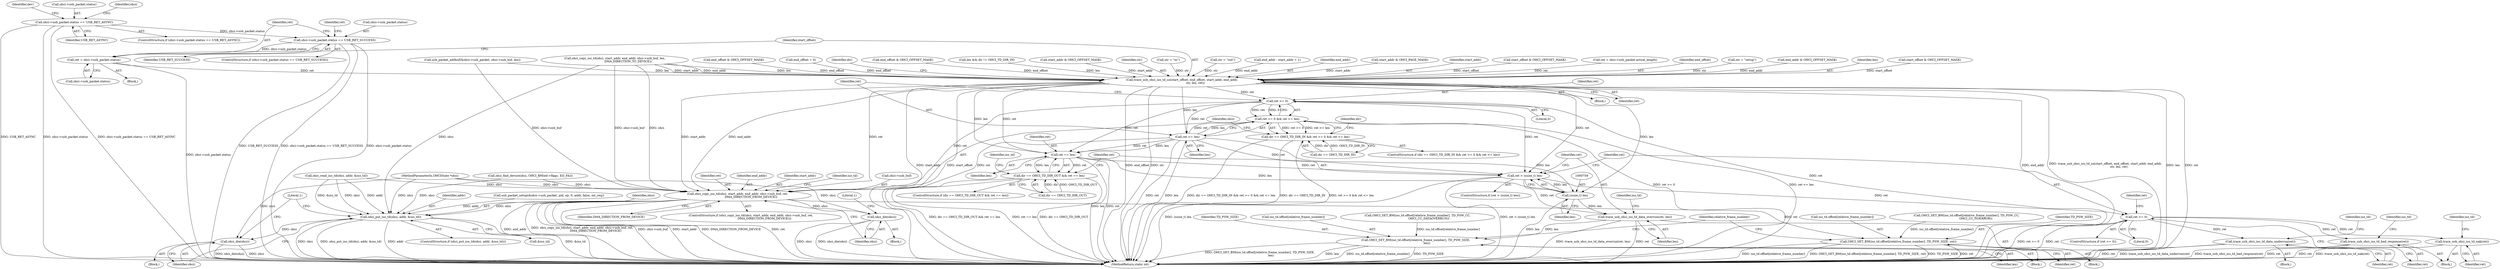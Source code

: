 digraph "0_qemu_26f670a244982335cc08943fb1ec099a2c81e42d@pointer" {
"1000668" [label="(Call,ret = ohci->usb_packet.status)"];
"1000651" [label="(Call,ohci->usb_packet.status == USB_RET_SUCCESS)"];
"1000637" [label="(Call,ohci->usb_packet.status == USB_RET_ASYNC)"];
"1000675" [label="(Call,trace_usb_ohci_iso_td_so(start_offset, end_offset, start_addr, end_addr,\n                             str, len, ret))"];
"1000689" [label="(Call,ret >= 0)"];
"1000688" [label="(Call,ret >= 0 && ret <= len)"];
"1000684" [label="(Call,dir == OHCI_TD_DIR_IN && ret >= 0 && ret <= len)"];
"1000692" [label="(Call,ret <= len)"];
"1000697" [label="(Call,ohci_copy_iso_td(ohci, start_addr, end_addr, ohci->usb_buf, ret,\n                             DMA_DIRECTION_FROM_DEVICE))"];
"1000707" [label="(Call,ohci_die(ohci))"];
"1000719" [label="(Call,OHCI_SET_BM(iso_td.offset[relative_frame_number], TD_PSW_SIZE, ret))"];
"1000910" [label="(Call,ohci_put_iso_td(ohci, addr, &iso_td))"];
"1000916" [label="(Call,ohci_die(ohci))"];
"1000733" [label="(Call,ret == len)"];
"1000729" [label="(Call,dir == OHCI_TD_DIR_OUT && ret == len)"];
"1000756" [label="(Call,ret > (ssize_t) len)"];
"1000762" [label="(Call,trace_usb_ohci_iso_td_data_overrun(ret, len))"];
"1000773" [label="(Call,OHCI_SET_BM(iso_td.offset[relative_frame_number], TD_PSW_SIZE,\n                        len))"];
"1000783" [label="(Call,ret >= 0)"];
"1000787" [label="(Call,trace_usb_ohci_iso_td_data_underrun(ret))"];
"1000823" [label="(Call,trace_usb_ohci_iso_td_nak(ret))"];
"1000843" [label="(Call,trace_usb_ohci_iso_td_bad_response(ret))"];
"1000758" [label="(Call,(ssize_t) len)"];
"1000694" [label="(Identifier,len)"];
"1000704" [label="(Identifier,ret)"];
"1000773" [label="(Call,OHCI_SET_BM(iso_td.offset[relative_frame_number], TD_PSW_SIZE,\n                        len))"];
"1000660" [label="(Identifier,ret)"];
"1000913" [label="(Call,&iso_td)"];
"1000705" [label="(Identifier,DMA_DIRECTION_FROM_DEVICE)"];
"1000856" [label="(Identifier,relative_frame_number)"];
"1000670" [label="(Call,ohci->usb_packet.status)"];
"1000524" [label="(Call,start_addr & OHCI_PAGE_MASK)"];
"1000646" [label="(Identifier,dev)"];
"1000756" [label="(Call,ret > (ssize_t) len)"];
"1000729" [label="(Call,dir == OHCI_TD_DIR_OUT && ret == len)"];
"1000911" [label="(Identifier,ohci)"];
"1000678" [label="(Identifier,start_addr)"];
"1000758" [label="(Call,(ssize_t) len)"];
"1000734" [label="(Identifier,ret)"];
"1000757" [label="(Identifier,ret)"];
"1000916" [label="(Call,ohci_die(ohci))"];
"1000755" [label="(ControlStructure,if (ret > (ssize_t) len))"];
"1000786" [label="(Block,)"];
"1000458" [label="(Call,start_offset & OHCI_OFFSET_MASK)"];
"1000659" [label="(Call,ret = ohci->usb_packet.actual_length)"];
"1000677" [label="(Identifier,end_offset)"];
"1000700" [label="(Identifier,end_addr)"];
"1000107" [label="(MethodParameterIn,OHCIState *ohci)"];
"1000697" [label="(Call,ohci_copy_iso_td(ohci, start_addr, end_addr, ohci->usb_buf, ret,\n                             DMA_DIRECTION_FROM_DEVICE))"];
"1000667" [label="(Block,)"];
"1000652" [label="(Call,ohci->usb_packet.status)"];
"1000787" [label="(Call,trace_usb_ohci_iso_td_data_underrun(ret))"];
"1000657" [label="(Identifier,USB_RET_SUCCESS)"];
"1000643" [label="(Identifier,USB_RET_ASYNC)"];
"1000761" [label="(Block,)"];
"1000843" [label="(Call,trace_usb_ohci_iso_td_bad_response(ret))"];
"1000912" [label="(Identifier,addr)"];
"1000357" [label="(Call,str = \"setup\")"];
"1000788" [label="(Identifier,ret)"];
"1000675" [label="(Call,trace_usb_ohci_iso_td_so(start_offset, end_offset, start_addr, end_addr,\n                             str, len, ret))"];
"1000725" [label="(Identifier,TD_PSW_SIZE)"];
"1000690" [label="(Identifier,ret)"];
"1000534" [label="(Call,end_addr & OHCI_OFFSET_MASK)"];
"1000691" [label="(Literal,0)"];
"1000801" [label="(Block,)"];
"1000731" [label="(Identifier,dir)"];
"1000699" [label="(Identifier,start_addr)"];
"1000784" [label="(Identifier,ret)"];
"1000760" [label="(Identifier,len)"];
"1000559" [label="(Call,ohci_copy_iso_td(ohci, start_addr, end_addr, ohci->usb_buf, len,\n                             DMA_DIRECTION_TO_DEVICE))"];
"1000720" [label="(Call,iso_td.offset[relative_frame_number])"];
"1000696" [label="(ControlStructure,if (ohci_copy_iso_td(ohci, start_addr, end_addr, ohci->usb_buf, ret,\n                             DMA_DIRECTION_FROM_DEVICE)))"];
"1000681" [label="(Identifier,len)"];
"1000768" [label="(Identifier,iso_td)"];
"1000637" [label="(Call,ohci->usb_packet.status == USB_RET_ASYNC)"];
"1000728" [label="(ControlStructure,if (dir == OHCI_TD_DIR_OUT && ret == len))"];
"1000689" [label="(Call,ret >= 0)"];
"1000110" [label="(Block,)"];
"1000471" [label="(Call,start_offset & OHCI_OFFSET_MASK)"];
"1000499" [label="(Call,end_offset & OHCI_OFFSET_MASK)"];
"1000133" [label="(Call,end_offset = 0)"];
"1000823" [label="(Call,trace_usb_ohci_iso_td_nak(ret))"];
"1000714" [label="(Identifier,iso_td)"];
"1000726" [label="(Identifier,ret)"];
"1000686" [label="(Identifier,dir)"];
"1000774" [label="(Call,iso_td.offset[relative_frame_number])"];
"1000682" [label="(Identifier,ret)"];
"1000684" [label="(Call,dir == OHCI_TD_DIR_IN && ret >= 0 && ret <= len)"];
"1000688" [label="(Call,ret >= 0 && ret <= len)"];
"1000669" [label="(Identifier,ret)"];
"1000512" [label="(Call,end_offset & OHCI_OFFSET_MASK)"];
"1000552" [label="(Call,len && dir != OHCI_TD_DIR_IN)"];
"1000698" [label="(Identifier,ohci)"];
"1000719" [label="(Call,OHCI_SET_BM(iso_td.offset[relative_frame_number], TD_PSW_SIZE, ret))"];
"1000683" [label="(ControlStructure,if (dir == OHCI_TD_DIR_IN && ret >= 0 && ret <= len))"];
"1000707" [label="(Call,ohci_die(ohci))"];
"1000701" [label="(Call,ohci->usb_buf)"];
"1000692" [label="(Call,ret <= len)"];
"1000824" [label="(Identifier,ret)"];
"1000710" [label="(Literal,1)"];
"1000735" [label="(Identifier,len)"];
"1000638" [label="(Call,ohci->usb_packet.status)"];
"1000539" [label="(Call,start_addr & OHCI_OFFSET_MASK)"];
"1000740" [label="(Identifier,iso_td)"];
"1000654" [label="(Identifier,ohci)"];
"1000610" [label="(Call,usb_packet_setup(&ohci->usb_packet, pid, ep, 0, addr, false, int_req))"];
"1000765" [label="(Call,OHCI_SET_BM(iso_td.offset[relative_frame_number], TD_PSW_CC,\n                        OHCI_CC_DATAOVERRUN))"];
"1000650" [label="(ControlStructure,if (ohci->usb_packet.status == USB_RET_SUCCESS))"];
"1000792" [label="(Identifier,iso_td)"];
"1000733" [label="(Call,ret == len)"];
"1000708" [label="(Identifier,ohci)"];
"1000782" [label="(ControlStructure,if (ret >= 0))"];
"1000848" [label="(Identifier,iso_td)"];
"1000651" [label="(Call,ohci->usb_packet.status == USB_RET_SUCCESS)"];
"1000762" [label="(Call,trace_usb_ohci_iso_td_data_overrun(ret, len))"];
"1000711" [label="(Call,OHCI_SET_BM(iso_td.offset[relative_frame_number], TD_PSW_CC,\n                    OHCI_CC_NOERROR))"];
"1000680" [label="(Identifier,str)"];
"1000341" [label="(Call,str = \"in\")"];
"1000676" [label="(Identifier,start_offset)"];
"1000685" [label="(Call,dir == OHCI_TD_DIR_IN)"];
"1000764" [label="(Identifier,len)"];
"1000668" [label="(Call,ret = ohci->usb_packet.status)"];
"1000693" [label="(Identifier,ret)"];
"1000915" [label="(Block,)"];
"1000636" [label="(ControlStructure,if (ohci->usb_packet.status == USB_RET_ASYNC))"];
"1000349" [label="(Call,str = \"out\")"];
"1000546" [label="(Call,end_addr - start_addr + 1)"];
"1000919" [label="(Literal,1)"];
"1000695" [label="(Block,)"];
"1000910" [label="(Call,ohci_put_iso_td(ohci, addr, &iso_td))"];
"1000800" [label="(Identifier,ret)"];
"1000706" [label="(Block,)"];
"1000730" [label="(Call,dir == OHCI_TD_DIR_OUT)"];
"1000780" [label="(Identifier,len)"];
"1000917" [label="(Identifier,ohci)"];
"1000785" [label="(Literal,0)"];
"1000593" [label="(Call,ohci_find_device(ohci, OHCI_BM(ed->flags, ED_FA)))"];
"1000763" [label="(Identifier,ret)"];
"1000779" [label="(Identifier,TD_PSW_SIZE)"];
"1000844" [label="(Identifier,ret)"];
"1000920" [label="(MethodReturn,static int)"];
"1000621" [label="(Call,usb_packet_addbuf(&ohci->usb_packet, ohci->usb_buf, len))"];
"1000783" [label="(Call,ret >= 0)"];
"1000828" [label="(Identifier,iso_td)"];
"1000909" [label="(ControlStructure,if (ohci_put_iso_td(ohci, addr, &iso_td)))"];
"1000146" [label="(Call,ohci_read_iso_td(ohci, addr, &iso_td))"];
"1000679" [label="(Identifier,end_addr)"];
"1000668" -> "1000667"  [label="AST: "];
"1000668" -> "1000670"  [label="CFG: "];
"1000669" -> "1000668"  [label="AST: "];
"1000670" -> "1000668"  [label="AST: "];
"1000676" -> "1000668"  [label="CFG: "];
"1000668" -> "1000920"  [label="DDG: ohci->usb_packet.status"];
"1000651" -> "1000668"  [label="DDG: ohci->usb_packet.status"];
"1000668" -> "1000675"  [label="DDG: ret"];
"1000651" -> "1000650"  [label="AST: "];
"1000651" -> "1000657"  [label="CFG: "];
"1000652" -> "1000651"  [label="AST: "];
"1000657" -> "1000651"  [label="AST: "];
"1000660" -> "1000651"  [label="CFG: "];
"1000669" -> "1000651"  [label="CFG: "];
"1000651" -> "1000920"  [label="DDG: ohci->usb_packet.status == USB_RET_SUCCESS"];
"1000651" -> "1000920"  [label="DDG: ohci->usb_packet.status"];
"1000651" -> "1000920"  [label="DDG: USB_RET_SUCCESS"];
"1000637" -> "1000651"  [label="DDG: ohci->usb_packet.status"];
"1000637" -> "1000636"  [label="AST: "];
"1000637" -> "1000643"  [label="CFG: "];
"1000638" -> "1000637"  [label="AST: "];
"1000643" -> "1000637"  [label="AST: "];
"1000646" -> "1000637"  [label="CFG: "];
"1000654" -> "1000637"  [label="CFG: "];
"1000637" -> "1000920"  [label="DDG: USB_RET_ASYNC"];
"1000637" -> "1000920"  [label="DDG: ohci->usb_packet.status"];
"1000637" -> "1000920"  [label="DDG: ohci->usb_packet.status == USB_RET_ASYNC"];
"1000675" -> "1000110"  [label="AST: "];
"1000675" -> "1000682"  [label="CFG: "];
"1000676" -> "1000675"  [label="AST: "];
"1000677" -> "1000675"  [label="AST: "];
"1000678" -> "1000675"  [label="AST: "];
"1000679" -> "1000675"  [label="AST: "];
"1000680" -> "1000675"  [label="AST: "];
"1000681" -> "1000675"  [label="AST: "];
"1000682" -> "1000675"  [label="AST: "];
"1000686" -> "1000675"  [label="CFG: "];
"1000675" -> "1000920"  [label="DDG: len"];
"1000675" -> "1000920"  [label="DDG: ret"];
"1000675" -> "1000920"  [label="DDG: start_addr"];
"1000675" -> "1000920"  [label="DDG: start_offset"];
"1000675" -> "1000920"  [label="DDG: end_offset"];
"1000675" -> "1000920"  [label="DDG: str"];
"1000675" -> "1000920"  [label="DDG: end_addr"];
"1000675" -> "1000920"  [label="DDG: trace_usb_ohci_iso_td_so(start_offset, end_offset, start_addr, end_addr,\n                             str, len, ret)"];
"1000458" -> "1000675"  [label="DDG: start_offset"];
"1000471" -> "1000675"  [label="DDG: start_offset"];
"1000512" -> "1000675"  [label="DDG: end_offset"];
"1000133" -> "1000675"  [label="DDG: end_offset"];
"1000499" -> "1000675"  [label="DDG: end_offset"];
"1000539" -> "1000675"  [label="DDG: start_addr"];
"1000559" -> "1000675"  [label="DDG: start_addr"];
"1000559" -> "1000675"  [label="DDG: end_addr"];
"1000559" -> "1000675"  [label="DDG: len"];
"1000524" -> "1000675"  [label="DDG: start_addr"];
"1000546" -> "1000675"  [label="DDG: end_addr"];
"1000534" -> "1000675"  [label="DDG: end_addr"];
"1000357" -> "1000675"  [label="DDG: str"];
"1000341" -> "1000675"  [label="DDG: str"];
"1000349" -> "1000675"  [label="DDG: str"];
"1000552" -> "1000675"  [label="DDG: len"];
"1000621" -> "1000675"  [label="DDG: len"];
"1000659" -> "1000675"  [label="DDG: ret"];
"1000675" -> "1000689"  [label="DDG: ret"];
"1000675" -> "1000692"  [label="DDG: len"];
"1000675" -> "1000697"  [label="DDG: start_addr"];
"1000675" -> "1000697"  [label="DDG: end_addr"];
"1000675" -> "1000697"  [label="DDG: ret"];
"1000675" -> "1000733"  [label="DDG: ret"];
"1000675" -> "1000733"  [label="DDG: len"];
"1000675" -> "1000756"  [label="DDG: ret"];
"1000675" -> "1000758"  [label="DDG: len"];
"1000689" -> "1000688"  [label="AST: "];
"1000689" -> "1000691"  [label="CFG: "];
"1000690" -> "1000689"  [label="AST: "];
"1000691" -> "1000689"  [label="AST: "];
"1000693" -> "1000689"  [label="CFG: "];
"1000688" -> "1000689"  [label="CFG: "];
"1000689" -> "1000920"  [label="DDG: ret"];
"1000689" -> "1000688"  [label="DDG: ret"];
"1000689" -> "1000688"  [label="DDG: 0"];
"1000689" -> "1000692"  [label="DDG: ret"];
"1000689" -> "1000697"  [label="DDG: ret"];
"1000689" -> "1000733"  [label="DDG: ret"];
"1000689" -> "1000756"  [label="DDG: ret"];
"1000688" -> "1000684"  [label="AST: "];
"1000688" -> "1000692"  [label="CFG: "];
"1000692" -> "1000688"  [label="AST: "];
"1000684" -> "1000688"  [label="CFG: "];
"1000688" -> "1000920"  [label="DDG: ret >= 0"];
"1000688" -> "1000920"  [label="DDG: ret <= len"];
"1000688" -> "1000684"  [label="DDG: ret >= 0"];
"1000688" -> "1000684"  [label="DDG: ret <= len"];
"1000692" -> "1000688"  [label="DDG: ret"];
"1000692" -> "1000688"  [label="DDG: len"];
"1000684" -> "1000683"  [label="AST: "];
"1000684" -> "1000685"  [label="CFG: "];
"1000685" -> "1000684"  [label="AST: "];
"1000698" -> "1000684"  [label="CFG: "];
"1000731" -> "1000684"  [label="CFG: "];
"1000684" -> "1000920"  [label="DDG: dir == OHCI_TD_DIR_IN && ret >= 0 && ret <= len"];
"1000684" -> "1000920"  [label="DDG: dir == OHCI_TD_DIR_IN"];
"1000684" -> "1000920"  [label="DDG: ret >= 0 && ret <= len"];
"1000685" -> "1000684"  [label="DDG: dir"];
"1000685" -> "1000684"  [label="DDG: OHCI_TD_DIR_IN"];
"1000692" -> "1000694"  [label="CFG: "];
"1000693" -> "1000692"  [label="AST: "];
"1000694" -> "1000692"  [label="AST: "];
"1000692" -> "1000920"  [label="DDG: ret"];
"1000692" -> "1000920"  [label="DDG: len"];
"1000692" -> "1000697"  [label="DDG: ret"];
"1000692" -> "1000733"  [label="DDG: ret"];
"1000692" -> "1000733"  [label="DDG: len"];
"1000692" -> "1000756"  [label="DDG: ret"];
"1000692" -> "1000758"  [label="DDG: len"];
"1000697" -> "1000696"  [label="AST: "];
"1000697" -> "1000705"  [label="CFG: "];
"1000698" -> "1000697"  [label="AST: "];
"1000699" -> "1000697"  [label="AST: "];
"1000700" -> "1000697"  [label="AST: "];
"1000701" -> "1000697"  [label="AST: "];
"1000704" -> "1000697"  [label="AST: "];
"1000705" -> "1000697"  [label="AST: "];
"1000708" -> "1000697"  [label="CFG: "];
"1000714" -> "1000697"  [label="CFG: "];
"1000697" -> "1000920"  [label="DDG: end_addr"];
"1000697" -> "1000920"  [label="DDG: ohci_copy_iso_td(ohci, start_addr, end_addr, ohci->usb_buf, ret,\n                             DMA_DIRECTION_FROM_DEVICE)"];
"1000697" -> "1000920"  [label="DDG: ohci->usb_buf"];
"1000697" -> "1000920"  [label="DDG: start_addr"];
"1000697" -> "1000920"  [label="DDG: DMA_DIRECTION_FROM_DEVICE"];
"1000697" -> "1000920"  [label="DDG: ret"];
"1000559" -> "1000697"  [label="DDG: ohci"];
"1000559" -> "1000697"  [label="DDG: ohci->usb_buf"];
"1000593" -> "1000697"  [label="DDG: ohci"];
"1000146" -> "1000697"  [label="DDG: ohci"];
"1000107" -> "1000697"  [label="DDG: ohci"];
"1000621" -> "1000697"  [label="DDG: ohci->usb_buf"];
"1000697" -> "1000707"  [label="DDG: ohci"];
"1000697" -> "1000719"  [label="DDG: ret"];
"1000697" -> "1000910"  [label="DDG: ohci"];
"1000707" -> "1000706"  [label="AST: "];
"1000707" -> "1000708"  [label="CFG: "];
"1000708" -> "1000707"  [label="AST: "];
"1000710" -> "1000707"  [label="CFG: "];
"1000707" -> "1000920"  [label="DDG: ohci"];
"1000707" -> "1000920"  [label="DDG: ohci_die(ohci)"];
"1000107" -> "1000707"  [label="DDG: ohci"];
"1000719" -> "1000695"  [label="AST: "];
"1000719" -> "1000726"  [label="CFG: "];
"1000720" -> "1000719"  [label="AST: "];
"1000725" -> "1000719"  [label="AST: "];
"1000726" -> "1000719"  [label="AST: "];
"1000856" -> "1000719"  [label="CFG: "];
"1000719" -> "1000920"  [label="DDG: iso_td.offset[relative_frame_number]"];
"1000719" -> "1000920"  [label="DDG: OHCI_SET_BM(iso_td.offset[relative_frame_number], TD_PSW_SIZE, ret)"];
"1000719" -> "1000920"  [label="DDG: TD_PSW_SIZE"];
"1000719" -> "1000920"  [label="DDG: ret"];
"1000711" -> "1000719"  [label="DDG: iso_td.offset[relative_frame_number]"];
"1000910" -> "1000909"  [label="AST: "];
"1000910" -> "1000913"  [label="CFG: "];
"1000911" -> "1000910"  [label="AST: "];
"1000912" -> "1000910"  [label="AST: "];
"1000913" -> "1000910"  [label="AST: "];
"1000917" -> "1000910"  [label="CFG: "];
"1000919" -> "1000910"  [label="CFG: "];
"1000910" -> "1000920"  [label="DDG: ohci"];
"1000910" -> "1000920"  [label="DDG: ohci_put_iso_td(ohci, addr, &iso_td)"];
"1000910" -> "1000920"  [label="DDG: addr"];
"1000910" -> "1000920"  [label="DDG: &iso_td"];
"1000559" -> "1000910"  [label="DDG: ohci"];
"1000593" -> "1000910"  [label="DDG: ohci"];
"1000146" -> "1000910"  [label="DDG: ohci"];
"1000146" -> "1000910"  [label="DDG: addr"];
"1000146" -> "1000910"  [label="DDG: &iso_td"];
"1000107" -> "1000910"  [label="DDG: ohci"];
"1000610" -> "1000910"  [label="DDG: addr"];
"1000910" -> "1000916"  [label="DDG: ohci"];
"1000916" -> "1000915"  [label="AST: "];
"1000916" -> "1000917"  [label="CFG: "];
"1000917" -> "1000916"  [label="AST: "];
"1000919" -> "1000916"  [label="CFG: "];
"1000916" -> "1000920"  [label="DDG: ohci_die(ohci)"];
"1000916" -> "1000920"  [label="DDG: ohci"];
"1000107" -> "1000916"  [label="DDG: ohci"];
"1000733" -> "1000729"  [label="AST: "];
"1000733" -> "1000735"  [label="CFG: "];
"1000734" -> "1000733"  [label="AST: "];
"1000735" -> "1000733"  [label="AST: "];
"1000729" -> "1000733"  [label="CFG: "];
"1000733" -> "1000920"  [label="DDG: len"];
"1000733" -> "1000920"  [label="DDG: ret"];
"1000733" -> "1000729"  [label="DDG: ret"];
"1000733" -> "1000729"  [label="DDG: len"];
"1000733" -> "1000756"  [label="DDG: ret"];
"1000733" -> "1000758"  [label="DDG: len"];
"1000729" -> "1000728"  [label="AST: "];
"1000729" -> "1000730"  [label="CFG: "];
"1000730" -> "1000729"  [label="AST: "];
"1000740" -> "1000729"  [label="CFG: "];
"1000757" -> "1000729"  [label="CFG: "];
"1000729" -> "1000920"  [label="DDG: dir == OHCI_TD_DIR_OUT"];
"1000729" -> "1000920"  [label="DDG: dir == OHCI_TD_DIR_OUT && ret == len"];
"1000729" -> "1000920"  [label="DDG: ret == len"];
"1000730" -> "1000729"  [label="DDG: dir"];
"1000730" -> "1000729"  [label="DDG: OHCI_TD_DIR_OUT"];
"1000756" -> "1000755"  [label="AST: "];
"1000756" -> "1000758"  [label="CFG: "];
"1000757" -> "1000756"  [label="AST: "];
"1000758" -> "1000756"  [label="AST: "];
"1000763" -> "1000756"  [label="CFG: "];
"1000784" -> "1000756"  [label="CFG: "];
"1000756" -> "1000920"  [label="DDG: (ssize_t) len"];
"1000756" -> "1000920"  [label="DDG: ret > (ssize_t) len"];
"1000758" -> "1000756"  [label="DDG: len"];
"1000756" -> "1000762"  [label="DDG: ret"];
"1000756" -> "1000783"  [label="DDG: ret"];
"1000762" -> "1000761"  [label="AST: "];
"1000762" -> "1000764"  [label="CFG: "];
"1000763" -> "1000762"  [label="AST: "];
"1000764" -> "1000762"  [label="AST: "];
"1000768" -> "1000762"  [label="CFG: "];
"1000762" -> "1000920"  [label="DDG: trace_usb_ohci_iso_td_data_overrun(ret, len)"];
"1000762" -> "1000920"  [label="DDG: ret"];
"1000758" -> "1000762"  [label="DDG: len"];
"1000762" -> "1000773"  [label="DDG: len"];
"1000773" -> "1000761"  [label="AST: "];
"1000773" -> "1000780"  [label="CFG: "];
"1000774" -> "1000773"  [label="AST: "];
"1000779" -> "1000773"  [label="AST: "];
"1000780" -> "1000773"  [label="AST: "];
"1000856" -> "1000773"  [label="CFG: "];
"1000773" -> "1000920"  [label="DDG: OHCI_SET_BM(iso_td.offset[relative_frame_number], TD_PSW_SIZE,\n                        len)"];
"1000773" -> "1000920"  [label="DDG: len"];
"1000773" -> "1000920"  [label="DDG: iso_td.offset[relative_frame_number]"];
"1000773" -> "1000920"  [label="DDG: TD_PSW_SIZE"];
"1000765" -> "1000773"  [label="DDG: iso_td.offset[relative_frame_number]"];
"1000783" -> "1000782"  [label="AST: "];
"1000783" -> "1000785"  [label="CFG: "];
"1000784" -> "1000783"  [label="AST: "];
"1000785" -> "1000783"  [label="AST: "];
"1000788" -> "1000783"  [label="CFG: "];
"1000800" -> "1000783"  [label="CFG: "];
"1000783" -> "1000920"  [label="DDG: ret >= 0"];
"1000783" -> "1000920"  [label="DDG: ret"];
"1000783" -> "1000787"  [label="DDG: ret"];
"1000783" -> "1000823"  [label="DDG: ret"];
"1000783" -> "1000843"  [label="DDG: ret"];
"1000787" -> "1000786"  [label="AST: "];
"1000787" -> "1000788"  [label="CFG: "];
"1000788" -> "1000787"  [label="AST: "];
"1000792" -> "1000787"  [label="CFG: "];
"1000787" -> "1000920"  [label="DDG: ret"];
"1000787" -> "1000920"  [label="DDG: trace_usb_ohci_iso_td_data_underrun(ret)"];
"1000823" -> "1000801"  [label="AST: "];
"1000823" -> "1000824"  [label="CFG: "];
"1000824" -> "1000823"  [label="AST: "];
"1000828" -> "1000823"  [label="CFG: "];
"1000823" -> "1000920"  [label="DDG: ret"];
"1000823" -> "1000920"  [label="DDG: trace_usb_ohci_iso_td_nak(ret)"];
"1000843" -> "1000801"  [label="AST: "];
"1000843" -> "1000844"  [label="CFG: "];
"1000844" -> "1000843"  [label="AST: "];
"1000848" -> "1000843"  [label="CFG: "];
"1000843" -> "1000920"  [label="DDG: trace_usb_ohci_iso_td_bad_response(ret)"];
"1000843" -> "1000920"  [label="DDG: ret"];
"1000758" -> "1000760"  [label="CFG: "];
"1000759" -> "1000758"  [label="AST: "];
"1000760" -> "1000758"  [label="AST: "];
"1000758" -> "1000920"  [label="DDG: len"];
}
